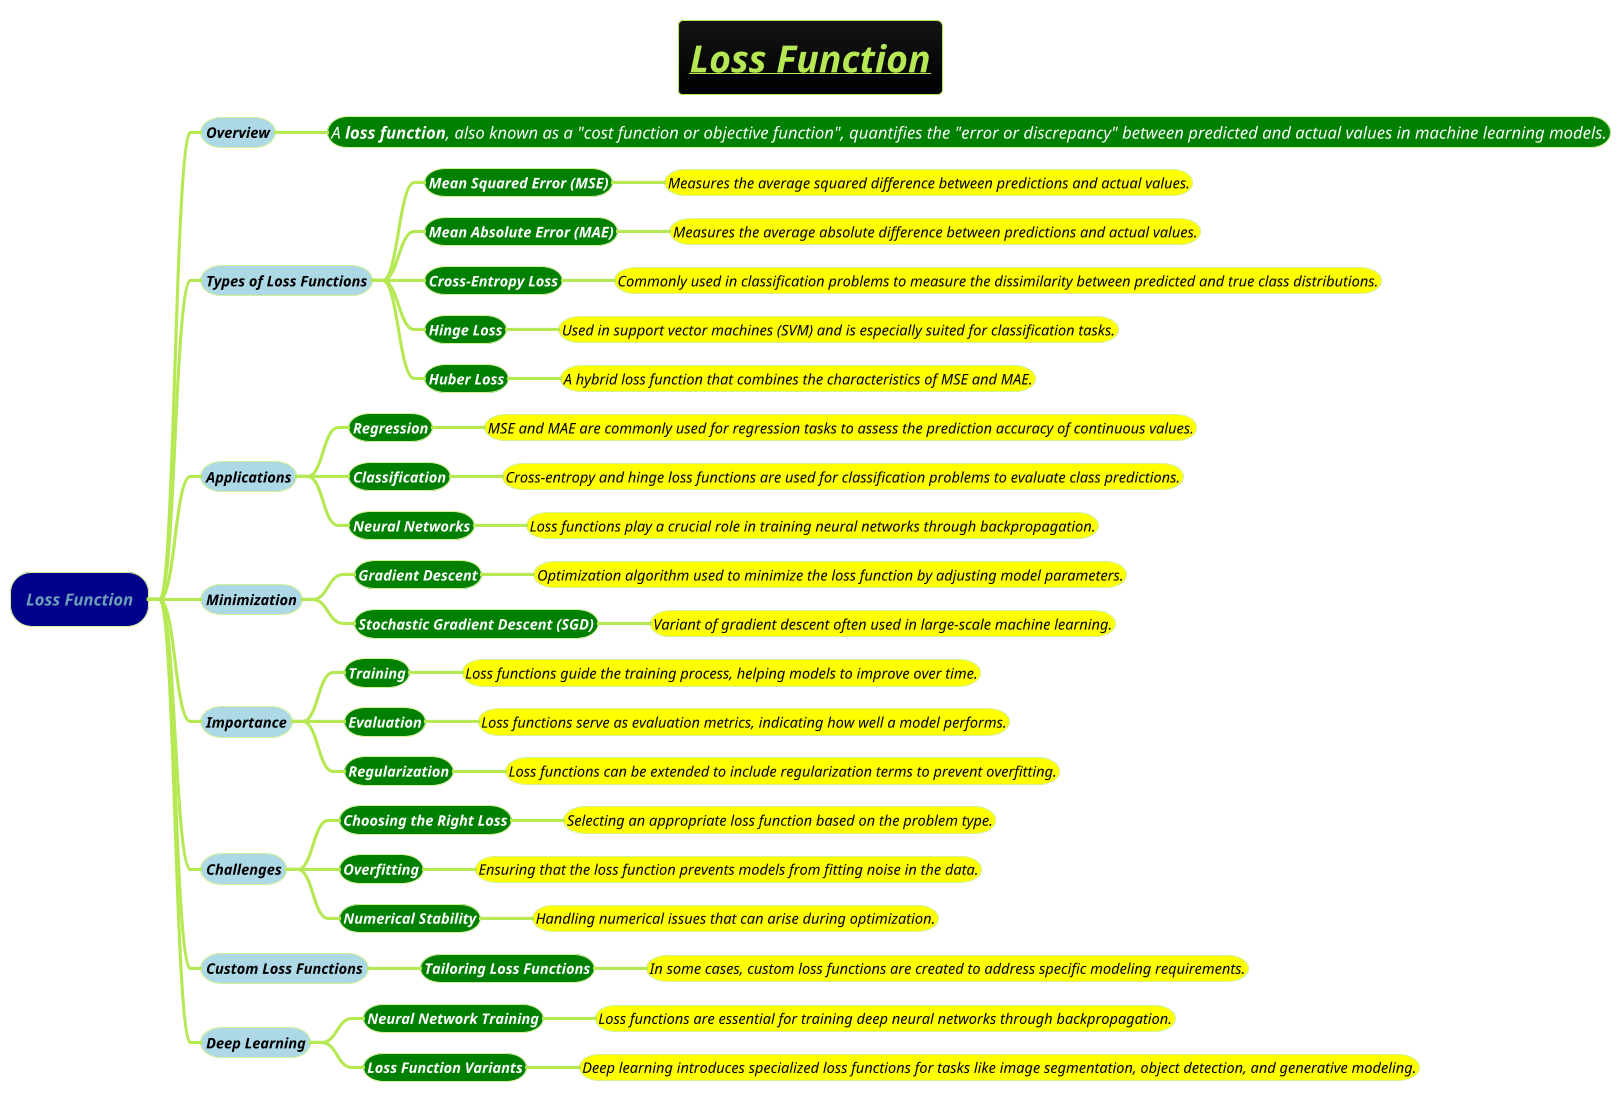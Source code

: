 @startmindmap
title =<i><b><u>Loss Function

!theme hacker

*[#darkblue] <i>Loss Function
**[#lightblue] <i><color #black><b><size:14>Overview
***[#green] <i><color #white><size:16>A **loss function**, also known as a "cost function or objective function", quantifies the "error or discrepancy" between predicted and actual values in machine learning models.

**[#lightblue] <i><color #black><b><size:14>Types of Loss Functions
***[#green] <i><color #white><b><size:14>Mean Squared Error (MSE)
****[#yellow] <i><color #black><size:14>Measures the average squared difference between predictions and actual values.
***[#green] <i><color #white><b><size:14>Mean Absolute Error (MAE)
****[#yellow] <i><color #black><size:14>Measures the average absolute difference between predictions and actual values.
***[#green] <i><color #white><b><size:14>Cross-Entropy Loss
****[#yellow] <i><color #black><size:14>Commonly used in classification problems to measure the dissimilarity between predicted and true class distributions.
***[#green] <i><color #white><b><size:14>Hinge Loss
****[#yellow] <i><color #black><size:14>Used in support vector machines (SVM) and is especially suited for classification tasks.
***[#green] <i><color #white><b><size:14>Huber Loss
****[#yellow] <i><color #black><size:14>A hybrid loss function that combines the characteristics of MSE and MAE.

**[#lightblue] <i><color #black><b><size:14>Applications
***[#green] <i><color #white><b><size:14>Regression
****[#yellow] <i><color #black><size:14>MSE and MAE are commonly used for regression tasks to assess the prediction accuracy of continuous values.
***[#green] <i><color #white><b><size:14>Classification
****[#yellow] <i><color #black><size:14>Cross-entropy and hinge loss functions are used for classification problems to evaluate class predictions.
***[#green] <i><color #white><b><size:14>Neural Networks
****[#yellow] <i><color #black><size:14>Loss functions play a crucial role in training neural networks through backpropagation.

**[#lightblue] <i><color #black><b><size:14>Minimization
***[#green] <i><color #white><b><size:14>Gradient Descent
****[#yellow] <i><color #black><size:14>Optimization algorithm used to minimize the loss function by adjusting model parameters.
***[#green] <i><color #white><b><size:14>Stochastic Gradient Descent (SGD)
****[#yellow] <i><color #black><size:14>Variant of gradient descent often used in large-scale machine learning.

**[#lightblue] <i><color #black><b><size:14>Importance
***[#green] <i><color #white><b><size:14>Training
****[#yellow] <i><color #black><size:14>Loss functions guide the training process, helping models to improve over time.
***[#green] <i><color #white><b><size:14>Evaluation
****[#yellow] <i><color #black><size:14>Loss functions serve as evaluation metrics, indicating how well a model performs.
***[#green] <i><color #white><b><size:14>Regularization
****[#yellow] <i><color #black><size:14>Loss functions can be extended to include regularization terms to prevent overfitting.

**[#lightblue] <i><color #black><b><size:14>Challenges
***[#green] <i><color #white><b><size:14>Choosing the Right Loss
****[#yellow] <i><color #black><size:14>Selecting an appropriate loss function based on the problem type.
***[#green] <i><color #white><b><size:14>Overfitting
****[#yellow] <i><color #black><size:14>Ensuring that the loss function prevents models from fitting noise in the data.
***[#green] <i><color #white><b><size:14>Numerical Stability
****[#yellow] <i><color #black><size:14>Handling numerical issues that can arise during optimization.

**[#lightblue] <i><color #black><b><size:14>Custom Loss Functions
***[#green] <i><color #white><b><size:14>Tailoring Loss Functions
****[#yellow] <i><color #black><size:14>In some cases, custom loss functions are created to address specific modeling requirements.

**[#lightblue] <i><color #black><b><size:14>Deep Learning
***[#green] <i><color #white><b><size:14>Neural Network Training
****[#yellow] <i><color #black><size:14>Loss functions are essential for training deep neural networks through backpropagation.
***[#green] <i><color #white><b><size:14>Loss Function Variants
****[#yellow] <i><color #black><size:14>Deep learning introduces specialized loss functions for tasks like image segmentation, object detection, and generative modeling.

@endmindmap
